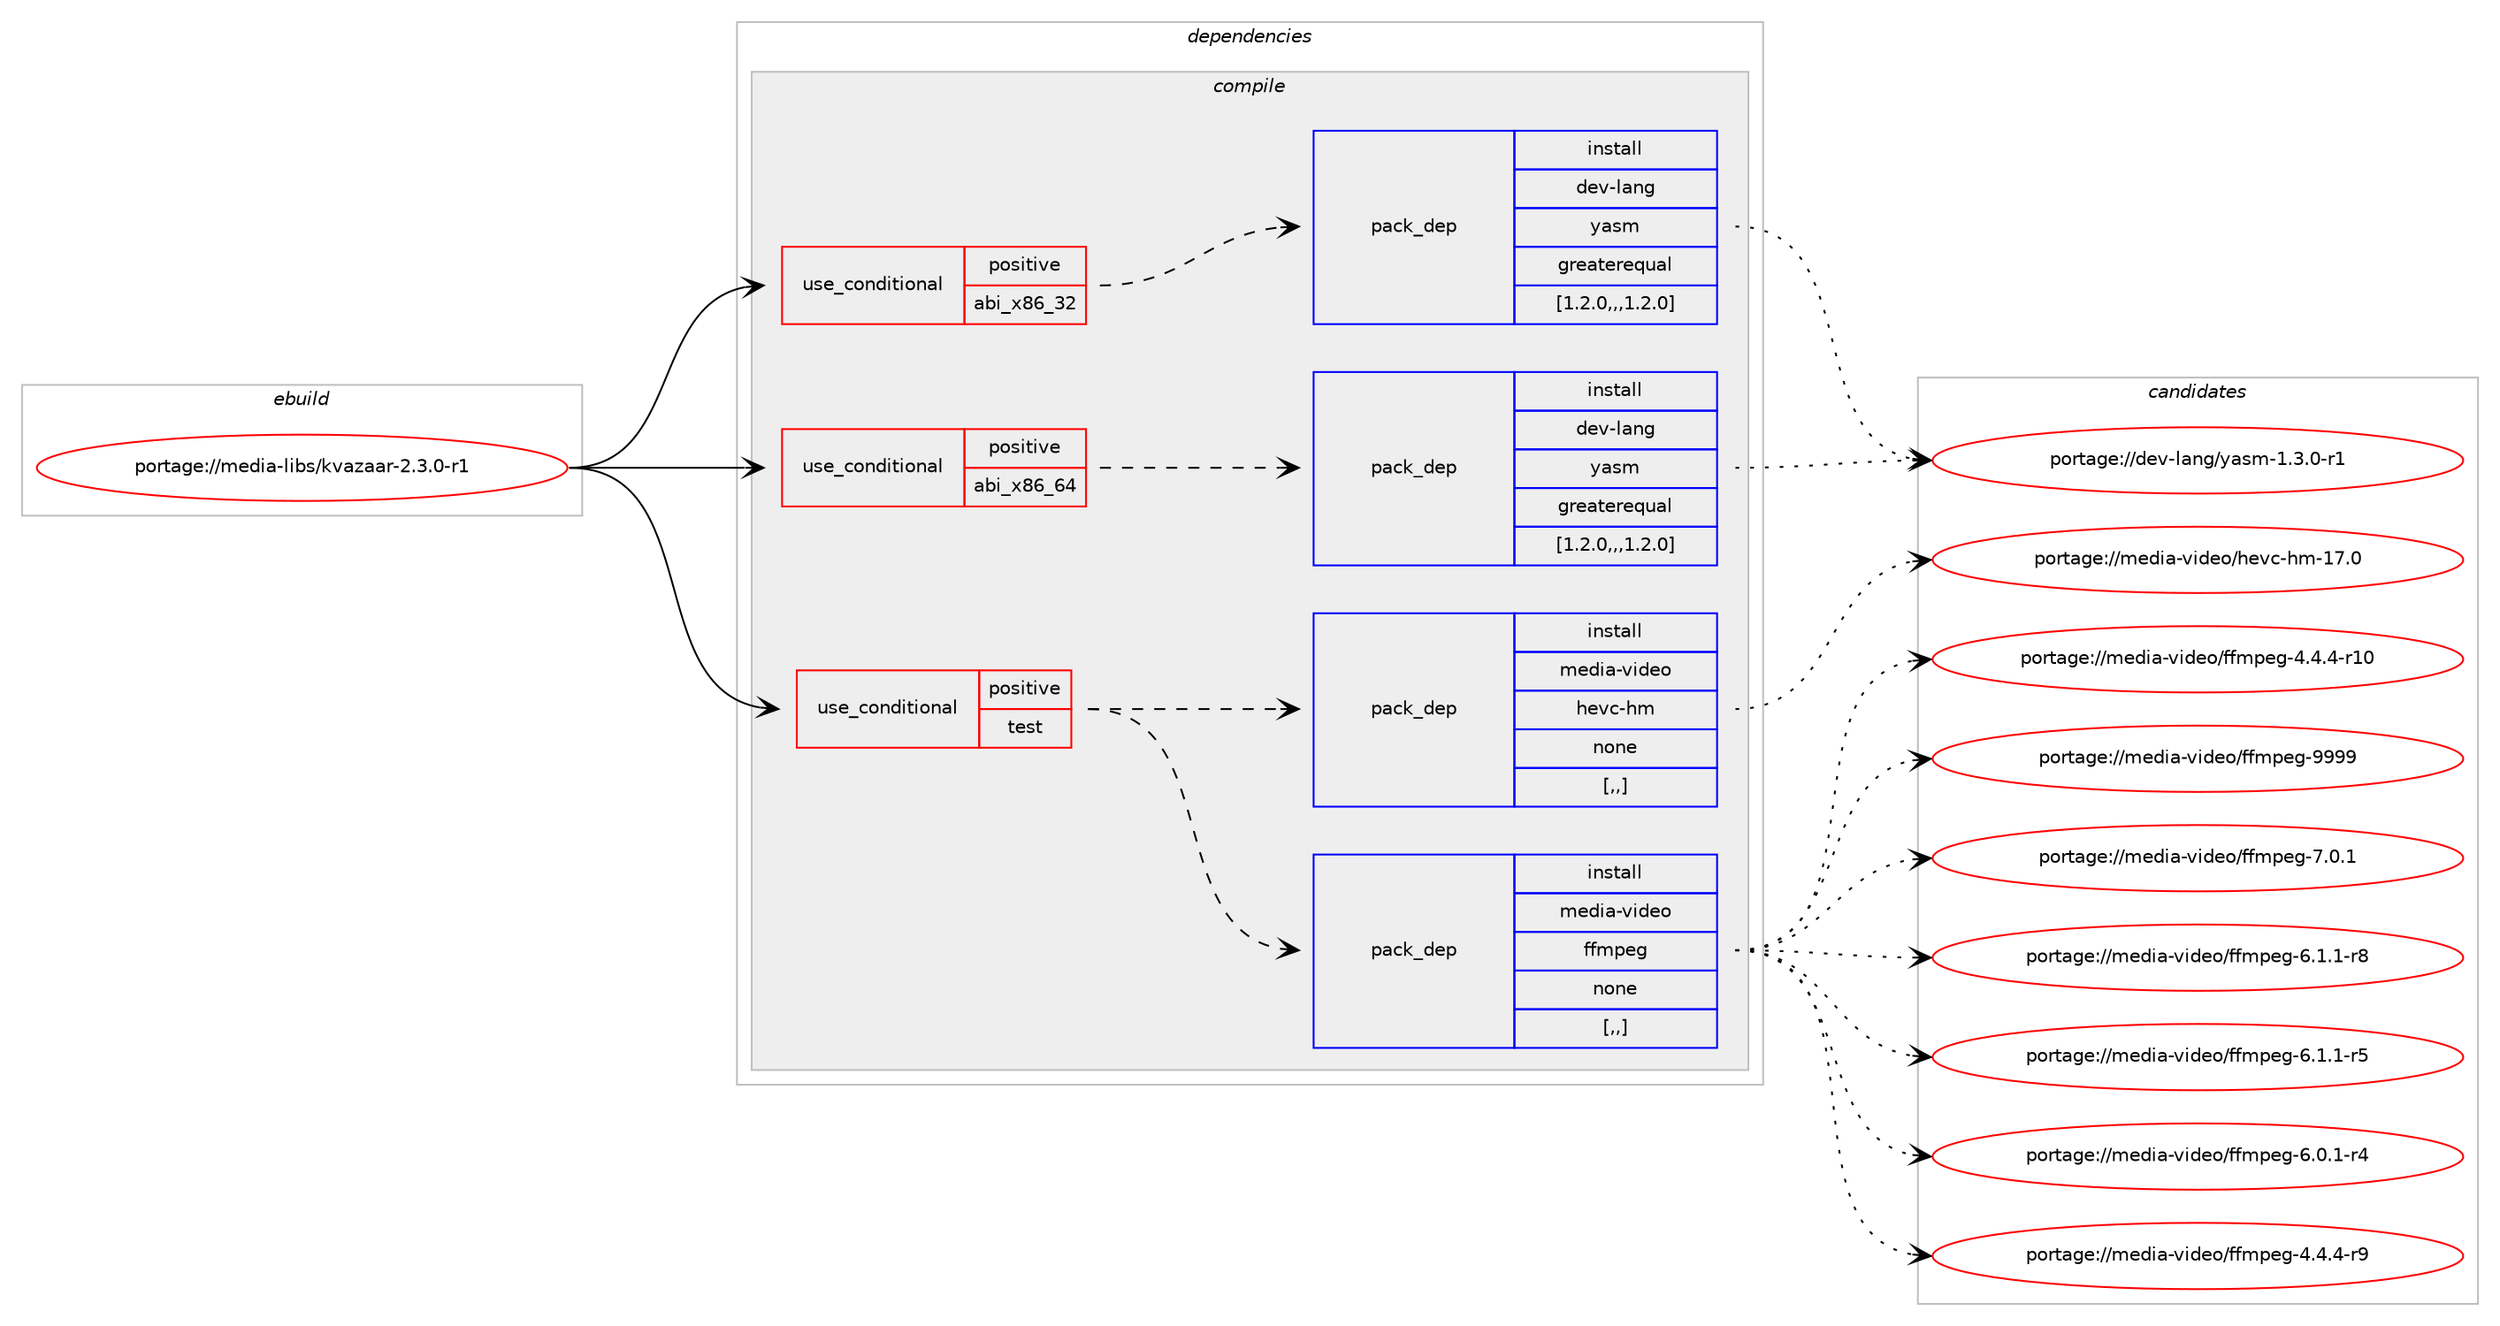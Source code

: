 digraph prolog {

# *************
# Graph options
# *************

newrank=true;
concentrate=true;
compound=true;
graph [rankdir=LR,fontname=Helvetica,fontsize=10,ranksep=1.5];#, ranksep=2.5, nodesep=0.2];
edge  [arrowhead=vee];
node  [fontname=Helvetica,fontsize=10];

# **********
# The ebuild
# **********

subgraph cluster_leftcol {
color=gray;
label=<<i>ebuild</i>>;
id [label="portage://media-libs/kvazaar-2.3.0-r1", color=red, width=4, href="../media-libs/kvazaar-2.3.0-r1.svg"];
}

# ****************
# The dependencies
# ****************

subgraph cluster_midcol {
color=gray;
label=<<i>dependencies</i>>;
subgraph cluster_compile {
fillcolor="#eeeeee";
style=filled;
label=<<i>compile</i>>;
subgraph cond75221 {
dependency298305 [label=<<TABLE BORDER="0" CELLBORDER="1" CELLSPACING="0" CELLPADDING="4"><TR><TD ROWSPAN="3" CELLPADDING="10">use_conditional</TD></TR><TR><TD>positive</TD></TR><TR><TD>abi_x86_32</TD></TR></TABLE>>, shape=none, color=red];
subgraph pack220722 {
dependency298306 [label=<<TABLE BORDER="0" CELLBORDER="1" CELLSPACING="0" CELLPADDING="4" WIDTH="220"><TR><TD ROWSPAN="6" CELLPADDING="30">pack_dep</TD></TR><TR><TD WIDTH="110">install</TD></TR><TR><TD>dev-lang</TD></TR><TR><TD>yasm</TD></TR><TR><TD>greaterequal</TD></TR><TR><TD>[1.2.0,,,1.2.0]</TD></TR></TABLE>>, shape=none, color=blue];
}
dependency298305:e -> dependency298306:w [weight=20,style="dashed",arrowhead="vee"];
}
id:e -> dependency298305:w [weight=20,style="solid",arrowhead="vee"];
subgraph cond75222 {
dependency298307 [label=<<TABLE BORDER="0" CELLBORDER="1" CELLSPACING="0" CELLPADDING="4"><TR><TD ROWSPAN="3" CELLPADDING="10">use_conditional</TD></TR><TR><TD>positive</TD></TR><TR><TD>abi_x86_64</TD></TR></TABLE>>, shape=none, color=red];
subgraph pack220723 {
dependency298308 [label=<<TABLE BORDER="0" CELLBORDER="1" CELLSPACING="0" CELLPADDING="4" WIDTH="220"><TR><TD ROWSPAN="6" CELLPADDING="30">pack_dep</TD></TR><TR><TD WIDTH="110">install</TD></TR><TR><TD>dev-lang</TD></TR><TR><TD>yasm</TD></TR><TR><TD>greaterequal</TD></TR><TR><TD>[1.2.0,,,1.2.0]</TD></TR></TABLE>>, shape=none, color=blue];
}
dependency298307:e -> dependency298308:w [weight=20,style="dashed",arrowhead="vee"];
}
id:e -> dependency298307:w [weight=20,style="solid",arrowhead="vee"];
subgraph cond75223 {
dependency298309 [label=<<TABLE BORDER="0" CELLBORDER="1" CELLSPACING="0" CELLPADDING="4"><TR><TD ROWSPAN="3" CELLPADDING="10">use_conditional</TD></TR><TR><TD>positive</TD></TR><TR><TD>test</TD></TR></TABLE>>, shape=none, color=red];
subgraph pack220724 {
dependency298310 [label=<<TABLE BORDER="0" CELLBORDER="1" CELLSPACING="0" CELLPADDING="4" WIDTH="220"><TR><TD ROWSPAN="6" CELLPADDING="30">pack_dep</TD></TR><TR><TD WIDTH="110">install</TD></TR><TR><TD>media-video</TD></TR><TR><TD>ffmpeg</TD></TR><TR><TD>none</TD></TR><TR><TD>[,,]</TD></TR></TABLE>>, shape=none, color=blue];
}
dependency298309:e -> dependency298310:w [weight=20,style="dashed",arrowhead="vee"];
subgraph pack220725 {
dependency298311 [label=<<TABLE BORDER="0" CELLBORDER="1" CELLSPACING="0" CELLPADDING="4" WIDTH="220"><TR><TD ROWSPAN="6" CELLPADDING="30">pack_dep</TD></TR><TR><TD WIDTH="110">install</TD></TR><TR><TD>media-video</TD></TR><TR><TD>hevc-hm</TD></TR><TR><TD>none</TD></TR><TR><TD>[,,]</TD></TR></TABLE>>, shape=none, color=blue];
}
dependency298309:e -> dependency298311:w [weight=20,style="dashed",arrowhead="vee"];
}
id:e -> dependency298309:w [weight=20,style="solid",arrowhead="vee"];
}
subgraph cluster_compileandrun {
fillcolor="#eeeeee";
style=filled;
label=<<i>compile and run</i>>;
}
subgraph cluster_run {
fillcolor="#eeeeee";
style=filled;
label=<<i>run</i>>;
}
}

# **************
# The candidates
# **************

subgraph cluster_choices {
rank=same;
color=gray;
label=<<i>candidates</i>>;

subgraph choice220722 {
color=black;
nodesep=1;
choice100101118451089711010347121971151094549465146484511449 [label="portage://dev-lang/yasm-1.3.0-r1", color=red, width=4,href="../dev-lang/yasm-1.3.0-r1.svg"];
dependency298306:e -> choice100101118451089711010347121971151094549465146484511449:w [style=dotted,weight="100"];
}
subgraph choice220723 {
color=black;
nodesep=1;
choice100101118451089711010347121971151094549465146484511449 [label="portage://dev-lang/yasm-1.3.0-r1", color=red, width=4,href="../dev-lang/yasm-1.3.0-r1.svg"];
dependency298308:e -> choice100101118451089711010347121971151094549465146484511449:w [style=dotted,weight="100"];
}
subgraph choice220724 {
color=black;
nodesep=1;
choice1091011001059745118105100101111471021021091121011034557575757 [label="portage://media-video/ffmpeg-9999", color=red, width=4,href="../media-video/ffmpeg-9999.svg"];
choice109101100105974511810510010111147102102109112101103455546484649 [label="portage://media-video/ffmpeg-7.0.1", color=red, width=4,href="../media-video/ffmpeg-7.0.1.svg"];
choice1091011001059745118105100101111471021021091121011034554464946494511456 [label="portage://media-video/ffmpeg-6.1.1-r8", color=red, width=4,href="../media-video/ffmpeg-6.1.1-r8.svg"];
choice1091011001059745118105100101111471021021091121011034554464946494511453 [label="portage://media-video/ffmpeg-6.1.1-r5", color=red, width=4,href="../media-video/ffmpeg-6.1.1-r5.svg"];
choice1091011001059745118105100101111471021021091121011034554464846494511452 [label="portage://media-video/ffmpeg-6.0.1-r4", color=red, width=4,href="../media-video/ffmpeg-6.0.1-r4.svg"];
choice1091011001059745118105100101111471021021091121011034552465246524511457 [label="portage://media-video/ffmpeg-4.4.4-r9", color=red, width=4,href="../media-video/ffmpeg-4.4.4-r9.svg"];
choice109101100105974511810510010111147102102109112101103455246524652451144948 [label="portage://media-video/ffmpeg-4.4.4-r10", color=red, width=4,href="../media-video/ffmpeg-4.4.4-r10.svg"];
dependency298310:e -> choice1091011001059745118105100101111471021021091121011034557575757:w [style=dotted,weight="100"];
dependency298310:e -> choice109101100105974511810510010111147102102109112101103455546484649:w [style=dotted,weight="100"];
dependency298310:e -> choice1091011001059745118105100101111471021021091121011034554464946494511456:w [style=dotted,weight="100"];
dependency298310:e -> choice1091011001059745118105100101111471021021091121011034554464946494511453:w [style=dotted,weight="100"];
dependency298310:e -> choice1091011001059745118105100101111471021021091121011034554464846494511452:w [style=dotted,weight="100"];
dependency298310:e -> choice1091011001059745118105100101111471021021091121011034552465246524511457:w [style=dotted,weight="100"];
dependency298310:e -> choice109101100105974511810510010111147102102109112101103455246524652451144948:w [style=dotted,weight="100"];
}
subgraph choice220725 {
color=black;
nodesep=1;
choice10910110010597451181051001011114710410111899451041094549554648 [label="portage://media-video/hevc-hm-17.0", color=red, width=4,href="../media-video/hevc-hm-17.0.svg"];
dependency298311:e -> choice10910110010597451181051001011114710410111899451041094549554648:w [style=dotted,weight="100"];
}
}

}

